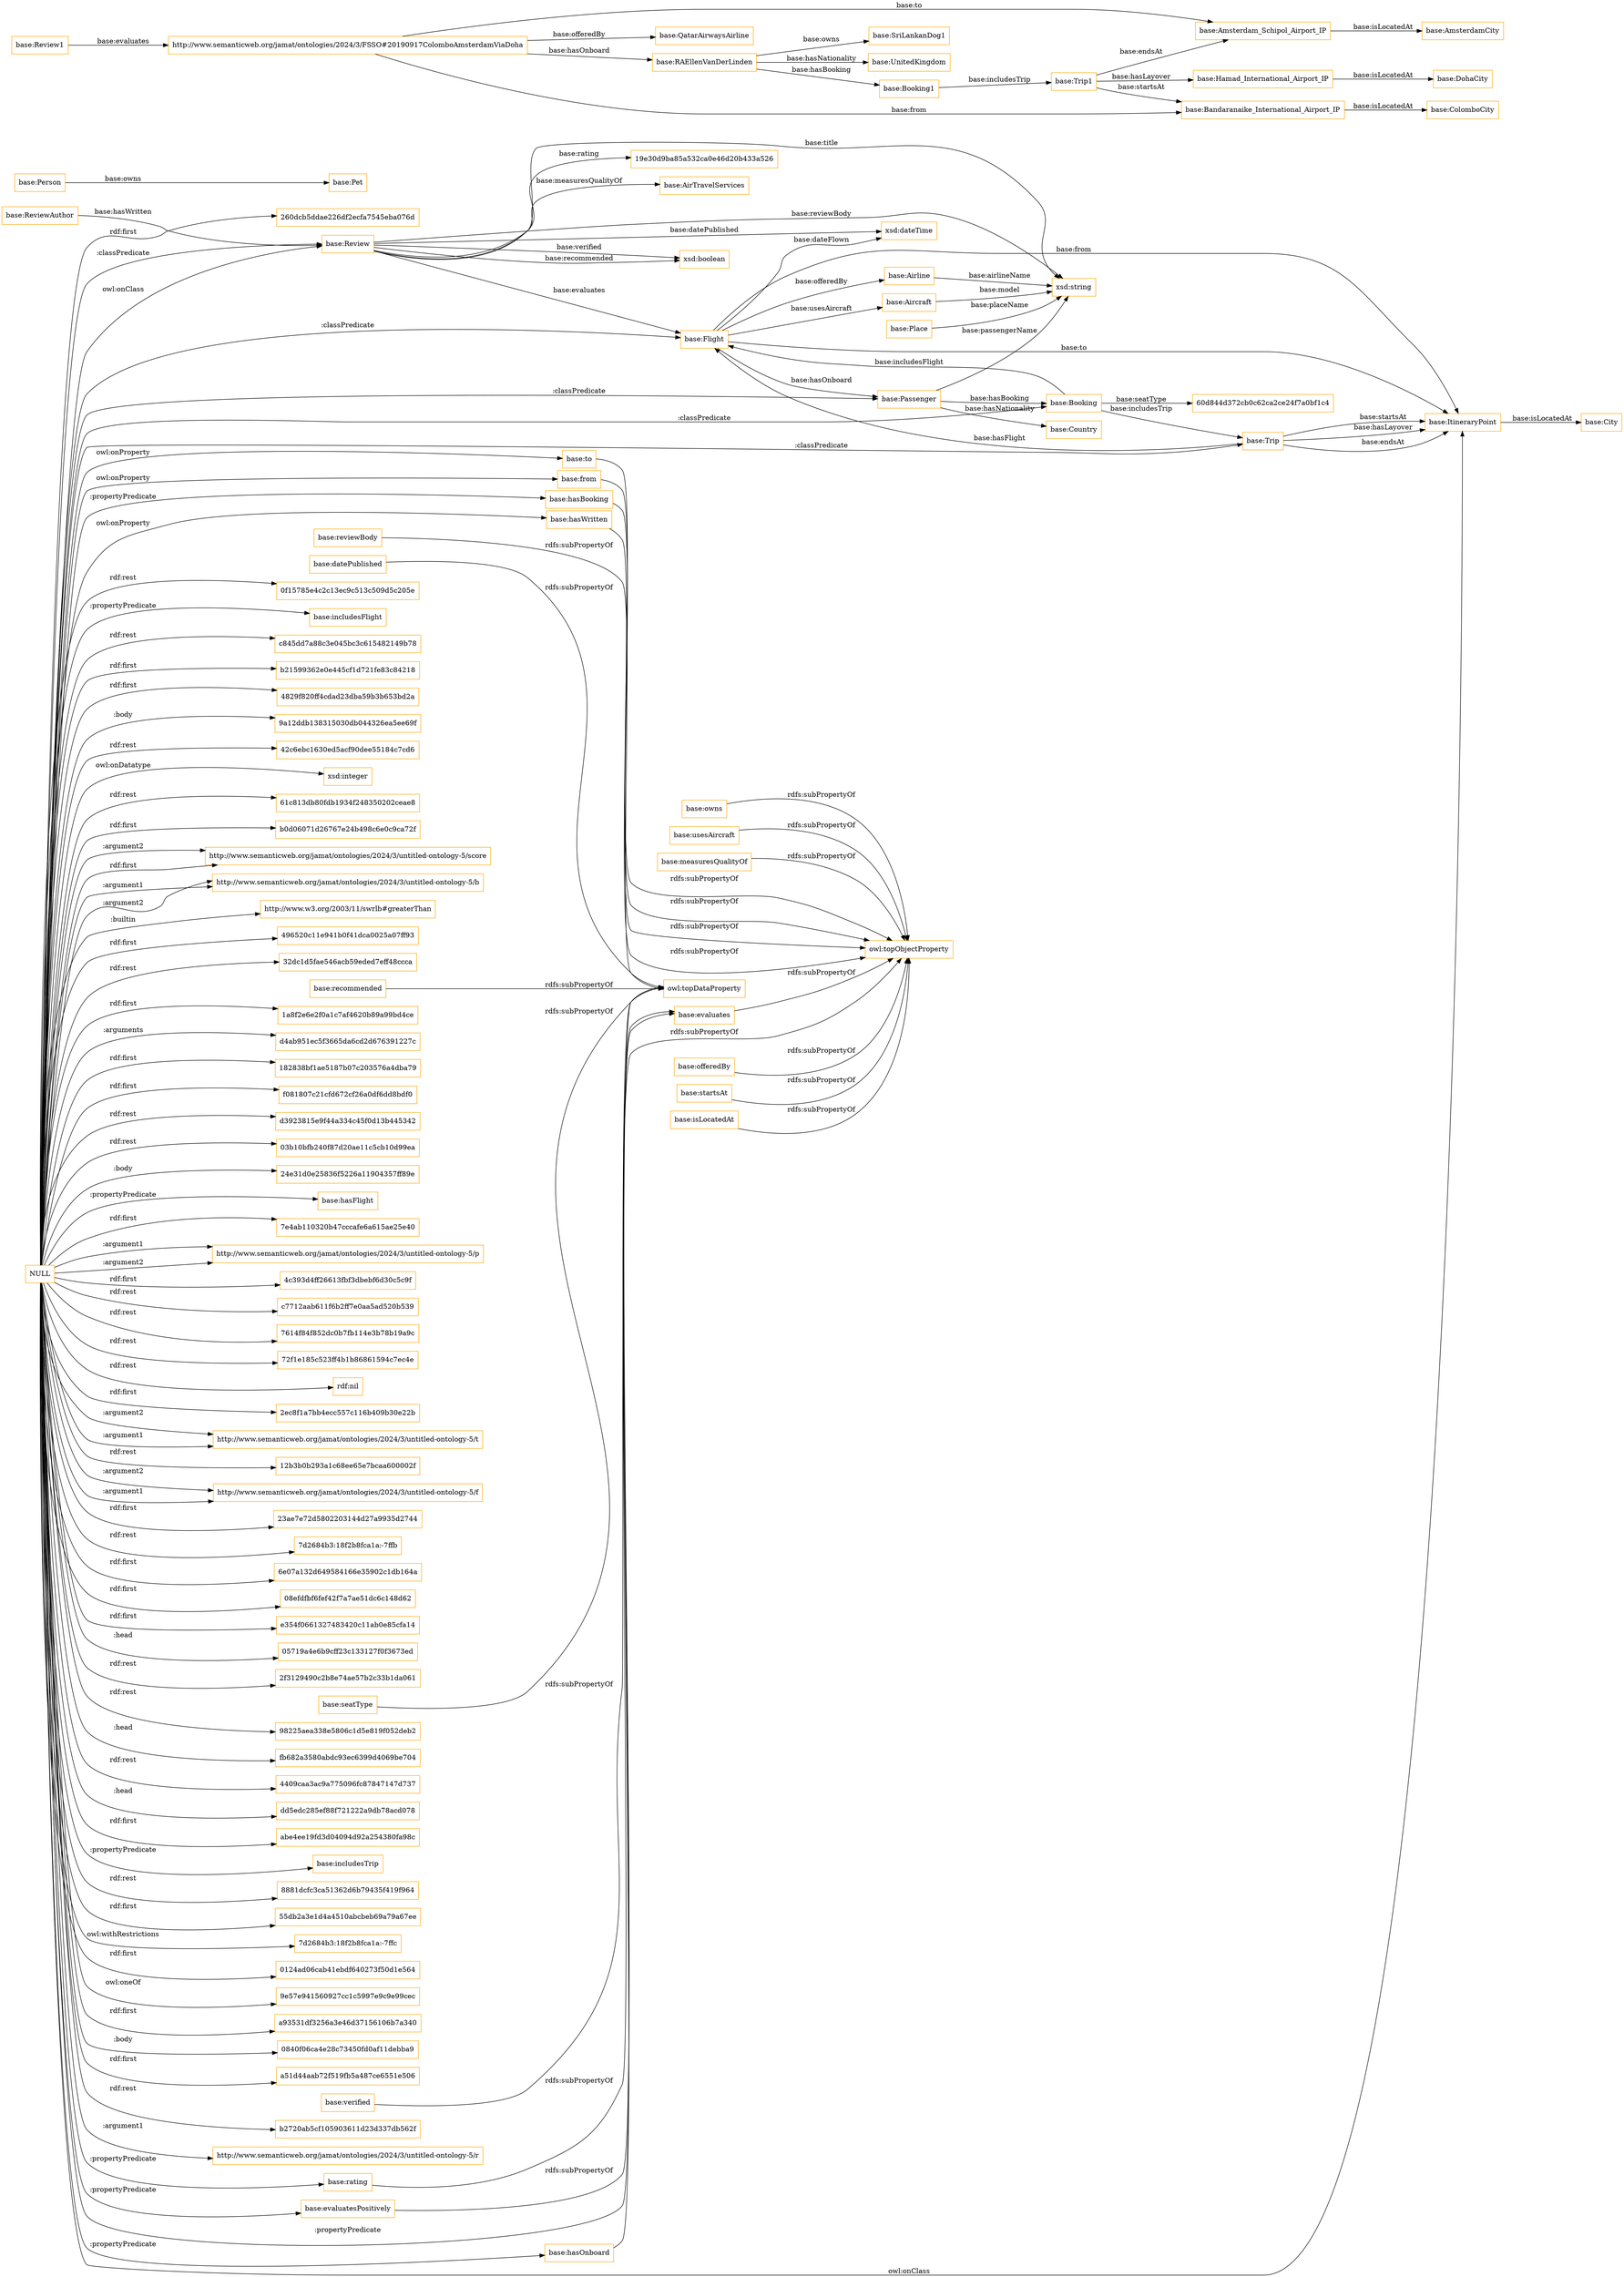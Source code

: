 digraph ar2dtool_diagram { 
rankdir=LR;
size="1501"
node [shape = rectangle, color="orange"]; "base:ReviewAuthor" "base:City" "base:Passenger" "base:Aircraft" "base:Trip" "base:Place" "base:Person" "base:Flight" "base:Pet" "base:Review" "base:ItineraryPoint" "base:Airline" "base:Booking" "base:Country" "base:AirTravelServices" ; /*classes style*/
	"base:to" -> "owl:topObjectProperty" [ label = "rdfs:subPropertyOf" ];
	"base:offeredBy" -> "owl:topObjectProperty" [ label = "rdfs:subPropertyOf" ];
	"http://www.semanticweb.org/jamat/ontologies/2024/3/FSSO#20190917ColomboAmsterdamViaDoha" -> "base:Amsterdam_Schipol_Airport_IP" [ label = "base:to" ];
	"http://www.semanticweb.org/jamat/ontologies/2024/3/FSSO#20190917ColomboAmsterdamViaDoha" -> "base:QatarAirwaysAirline" [ label = "base:offeredBy" ];
	"http://www.semanticweb.org/jamat/ontologies/2024/3/FSSO#20190917ColomboAmsterdamViaDoha" -> "base:RAEllenVanDerLinden" [ label = "base:hasOnboard" ];
	"http://www.semanticweb.org/jamat/ontologies/2024/3/FSSO#20190917ColomboAmsterdamViaDoha" -> "base:Bandaranaike_International_Airport_IP" [ label = "base:from" ];
	"base:seatType" -> "owl:topDataProperty" [ label = "rdfs:subPropertyOf" ];
	"base:verified" -> "owl:topDataProperty" [ label = "rdfs:subPropertyOf" ];
	"base:reviewBody" -> "owl:topDataProperty" [ label = "rdfs:subPropertyOf" ];
	"base:rating" -> "owl:topDataProperty" [ label = "rdfs:subPropertyOf" ];
	"base:startsAt" -> "owl:topObjectProperty" [ label = "rdfs:subPropertyOf" ];
	"base:Trip1" -> "base:Bandaranaike_International_Airport_IP" [ label = "base:startsAt" ];
	"base:Trip1" -> "base:Hamad_International_Airport_IP" [ label = "base:hasLayover" ];
	"base:Trip1" -> "base:Amsterdam_Schipol_Airport_IP" [ label = "base:endsAt" ];
	"base:Amsterdam_Schipol_Airport_IP" -> "base:AmsterdamCity" [ label = "base:isLocatedAt" ];
	"base:Booking1" -> "base:Trip1" [ label = "base:includesTrip" ];
	"base:Hamad_International_Airport_IP" -> "base:DohaCity" [ label = "base:isLocatedAt" ];
	"base:from" -> "owl:topObjectProperty" [ label = "rdfs:subPropertyOf" ];
	"base:evaluates" -> "owl:topObjectProperty" [ label = "rdfs:subPropertyOf" ];
	"base:datePublished" -> "owl:topDataProperty" [ label = "rdfs:subPropertyOf" ];
	"base:Bandaranaike_International_Airport_IP" -> "base:ColomboCity" [ label = "base:isLocatedAt" ];
	"base:hasBooking" -> "owl:topObjectProperty" [ label = "rdfs:subPropertyOf" ];
	"NULL" -> "0f15785e4c2c13ec9c513c509d5c205e" [ label = "rdf:rest" ];
	"NULL" -> "base:includesFlight" [ label = ":propertyPredicate" ];
	"NULL" -> "c845dd7a88c3e045bc3c615482149b78" [ label = "rdf:rest" ];
	"NULL" -> "b21599362e0e445cf1d721fe83c84218" [ label = "rdf:first" ];
	"NULL" -> "4829f820ff4cdad23dba59b3b653bd2a" [ label = "rdf:first" ];
	"NULL" -> "9a12ddb138315030db044326ea5ee69f" [ label = ":body" ];
	"NULL" -> "42c6ebc1630ed5acf90dee55184c7cd6" [ label = "rdf:rest" ];
	"NULL" -> "xsd:integer" [ label = "owl:onDatatype" ];
	"NULL" -> "61c813db80fdb1934f248350202ceae8" [ label = "rdf:rest" ];
	"NULL" -> "b0d06071d26767e24b498c6e0c9ca72f" [ label = "rdf:first" ];
	"NULL" -> "http://www.semanticweb.org/jamat/ontologies/2024/3/untitled-ontology-5/score" [ label = ":argument2" ];
	"NULL" -> "base:from" [ label = "owl:onProperty" ];
	"NULL" -> "http://www.semanticweb.org/jamat/ontologies/2024/3/untitled-ontology-5/b" [ label = ":argument1" ];
	"NULL" -> "http://www.w3.org/2003/11/swrlb#greaterThan" [ label = ":builtin" ];
	"NULL" -> "496520c11e941b0f41dca0025a07ff93" [ label = "rdf:first" ];
	"NULL" -> "32dc1d5fae546acb59eded7eff48ccca" [ label = "rdf:rest" ];
	"NULL" -> "base:Passenger" [ label = ":classPredicate" ];
	"NULL" -> "base:hasWritten" [ label = "owl:onProperty" ];
	"NULL" -> "base:Trip" [ label = ":classPredicate" ];
	"NULL" -> "1a8f2e6e2f0a1c7af4620b89a99bd4ce" [ label = "rdf:first" ];
	"NULL" -> "d4ab951ec5f3665da6cd2d676391227c" [ label = ":arguments" ];
	"NULL" -> "182838bf1ae5187b07c203576a4dba79" [ label = "rdf:first" ];
	"NULL" -> "f081807c21cfd672cf26a0df6dd8bdf0" [ label = "rdf:first" ];
	"NULL" -> "d3923815e9f44a334c45f0d13b445342" [ label = "rdf:rest" ];
	"NULL" -> "03b10bfb240f87d20ae11c5cb10d99ea" [ label = "rdf:rest" ];
	"NULL" -> "24e31d0e25836f5226a11904357ff89e" [ label = ":body" ];
	"NULL" -> "base:hasFlight" [ label = ":propertyPredicate" ];
	"NULL" -> "7e4ab110320b47cccafe6a615ae25e40" [ label = "rdf:first" ];
	"NULL" -> "http://www.semanticweb.org/jamat/ontologies/2024/3/untitled-ontology-5/p" [ label = ":argument2" ];
	"NULL" -> "4c393d4ff26613fbf3dbebf6d30c5c9f" [ label = "rdf:first" ];
	"NULL" -> "base:ItineraryPoint" [ label = "owl:onClass" ];
	"NULL" -> "base:evaluates" [ label = ":propertyPredicate" ];
	"NULL" -> "c7712aab611f6b2ff7e0aa5ad520b539" [ label = "rdf:rest" ];
	"NULL" -> "base:Review" [ label = "owl:onClass" ];
	"NULL" -> "7614f84f852dc0b7fb114e3b78b19a9c" [ label = "rdf:rest" ];
	"NULL" -> "72f1e185c523ff4b1b86861594c7ec4e" [ label = "rdf:rest" ];
	"NULL" -> "rdf:nil" [ label = "rdf:rest" ];
	"NULL" -> "base:Review" [ label = ":classPredicate" ];
	"NULL" -> "2ec8f1a7bb4ecc557c116b409b30e22b" [ label = "rdf:first" ];
	"NULL" -> "http://www.semanticweb.org/jamat/ontologies/2024/3/untitled-ontology-5/t" [ label = ":argument1" ];
	"NULL" -> "12b3b0b293a1c68ee65e7bcaa600002f" [ label = "rdf:rest" ];
	"NULL" -> "http://www.semanticweb.org/jamat/ontologies/2024/3/untitled-ontology-5/f" [ label = ":argument1" ];
	"NULL" -> "base:Booking" [ label = ":classPredicate" ];
	"NULL" -> "http://www.semanticweb.org/jamat/ontologies/2024/3/untitled-ontology-5/f" [ label = ":argument2" ];
	"NULL" -> "23ae7e72d5802203144d27a9935d2744" [ label = "rdf:first" ];
	"NULL" -> "7d2684b3:18f2b8fca1a:-7ffb" [ label = "rdf:rest" ];
	"NULL" -> "6e07a132d649584166e35902c1db164a" [ label = "rdf:first" ];
	"NULL" -> "http://www.semanticweb.org/jamat/ontologies/2024/3/untitled-ontology-5/b" [ label = ":argument2" ];
	"NULL" -> "08efdfbf6fef42f7a7ae51dc6c148d62" [ label = "rdf:first" ];
	"NULL" -> "e354f0661327483420c11ab0e85cfa14" [ label = "rdf:first" ];
	"NULL" -> "05719a4e6b9cff23c133127f0f3673ed" [ label = ":head" ];
	"NULL" -> "2f3129490c2b8e74ae57b2c33b1da061" [ label = "rdf:rest" ];
	"NULL" -> "base:hasBooking" [ label = ":propertyPredicate" ];
	"NULL" -> "base:Flight" [ label = ":classPredicate" ];
	"NULL" -> "base:hasOnboard" [ label = ":propertyPredicate" ];
	"NULL" -> "98225aea338e5806c1d5e819f052deb2" [ label = "rdf:rest" ];
	"NULL" -> "http://www.semanticweb.org/jamat/ontologies/2024/3/untitled-ontology-5/p" [ label = ":argument1" ];
	"NULL" -> "fb682a3580abdc93ec6399d4069be704" [ label = ":head" ];
	"NULL" -> "4409caa3ac9a775096fc87847147d737" [ label = "rdf:rest" ];
	"NULL" -> "dd5edc285ef88f721222a9db78acd078" [ label = ":head" ];
	"NULL" -> "abe4ee19fd3d04094d92a254380fa98c" [ label = "rdf:first" ];
	"NULL" -> "http://www.semanticweb.org/jamat/ontologies/2024/3/untitled-ontology-5/t" [ label = ":argument2" ];
	"NULL" -> "base:includesTrip" [ label = ":propertyPredicate" ];
	"NULL" -> "8881dcfc3ca51362d6b79435f419f964" [ label = "rdf:rest" ];
	"NULL" -> "55db2a3e1d4a4510abcbeb69a79a67ee" [ label = "rdf:first" ];
	"NULL" -> "7d2684b3:18f2b8fca1a:-7ffc" [ label = "owl:withRestrictions" ];
	"NULL" -> "0124ad06cab41ebdf640273f50d1e564" [ label = "rdf:first" ];
	"NULL" -> "9e57e941560927cc1c5997e9c9e99cec" [ label = "owl:oneOf" ];
	"NULL" -> "a93531df3256a3e46d37156106b7a340" [ label = "rdf:first" ];
	"NULL" -> "http://www.semanticweb.org/jamat/ontologies/2024/3/untitled-ontology-5/score" [ label = "rdf:first" ];
	"NULL" -> "0840f06ca4e28c73450fd0af11debba9" [ label = ":body" ];
	"NULL" -> "base:to" [ label = "owl:onProperty" ];
	"NULL" -> "a51d44aab72f519fb5a487ce6551e506" [ label = "rdf:first" ];
	"NULL" -> "base:evaluatesPositively" [ label = ":propertyPredicate" ];
	"NULL" -> "base:rating" [ label = ":propertyPredicate" ];
	"NULL" -> "b2720ab5cf105903611d23d337db562f" [ label = "rdf:rest" ];
	"NULL" -> "http://www.semanticweb.org/jamat/ontologies/2024/3/untitled-ontology-5/r" [ label = ":argument1" ];
	"NULL" -> "260dcb5ddae226df2ecfa7545eba076d" [ label = "rdf:first" ];
	"base:RAEllenVanDerLinden" -> "base:SriLankanDog1" [ label = "base:owns" ];
	"base:RAEllenVanDerLinden" -> "base:UnitedKingdom" [ label = "base:hasNationality" ];
	"base:RAEllenVanDerLinden" -> "base:Booking1" [ label = "base:hasBooking" ];
	"base:recommended" -> "owl:topDataProperty" [ label = "rdfs:subPropertyOf" ];
	"base:isLocatedAt" -> "owl:topObjectProperty" [ label = "rdfs:subPropertyOf" ];
	"base:Review1" -> "http://www.semanticweb.org/jamat/ontologies/2024/3/FSSO#20190917ColomboAmsterdamViaDoha" [ label = "base:evaluates" ];
	"base:evaluatesPositively" -> "base:evaluates" [ label = "rdfs:subPropertyOf" ];
	"base:hasOnboard" -> "owl:topObjectProperty" [ label = "rdfs:subPropertyOf" ];
	"base:owns" -> "owl:topObjectProperty" [ label = "rdfs:subPropertyOf" ];
	"base:hasWritten" -> "owl:topObjectProperty" [ label = "rdfs:subPropertyOf" ];
	"base:usesAircraft" -> "owl:topObjectProperty" [ label = "rdfs:subPropertyOf" ];
	"base:measuresQualityOf" -> "owl:topObjectProperty" [ label = "rdfs:subPropertyOf" ];
	"base:Flight" -> "base:Aircraft" [ label = "base:usesAircraft" ];
	"base:Passenger" -> "xsd:string" [ label = "base:passengerName" ];
	"base:Review" -> "xsd:string" [ label = "base:title" ];
	"base:Place" -> "xsd:string" [ label = "base:placeName" ];
	"base:Review" -> "xsd:boolean" [ label = "base:recommended" ];
	"base:Trip" -> "base:ItineraryPoint" [ label = "base:hasLayover" ];
	"base:Booking" -> "60d844d372cb0c62ca2ce24f7a0bf1c4" [ label = "base:seatType" ];
	"base:Flight" -> "base:ItineraryPoint" [ label = "base:from" ];
	"base:Flight" -> "xsd:dateTime" [ label = "base:dateFlown" ];
	"base:Booking" -> "base:Flight" [ label = "base:includesFlight" ];
	"base:Review" -> "xsd:string" [ label = "base:reviewBody" ];
	"base:Aircraft" -> "xsd:string" [ label = "base:model" ];
	"base:Review" -> "xsd:dateTime" [ label = "base:datePublished" ];
	"base:Flight" -> "base:Passenger" [ label = "base:hasOnboard" ];
	"base:Review" -> "19e30d9ba85a532ca0e46d20b433a526" [ label = "base:rating" ];
	"base:Person" -> "base:Pet" [ label = "base:owns" ];
	"base:Trip" -> "base:Flight" [ label = "base:hasFlight" ];
	"base:Flight" -> "base:ItineraryPoint" [ label = "base:to" ];
	"base:Airline" -> "xsd:string" [ label = "base:airlineName" ];
	"base:ItineraryPoint" -> "base:City" [ label = "base:isLocatedAt" ];
	"base:Flight" -> "base:Airline" [ label = "base:offeredBy" ];
	"base:Review" -> "base:AirTravelServices" [ label = "base:measuresQualityOf" ];
	"base:ReviewAuthor" -> "base:Review" [ label = "base:hasWritten" ];
	"base:Review" -> "xsd:boolean" [ label = "base:verified" ];
	"base:Booking" -> "base:Trip" [ label = "base:includesTrip" ];
	"base:Trip" -> "base:ItineraryPoint" [ label = "base:endsAt" ];
	"base:Passenger" -> "base:Booking" [ label = "base:hasBooking" ];
	"base:Review" -> "base:Flight" [ label = "base:evaluates" ];
	"base:Passenger" -> "base:Country" [ label = "base:hasNationality" ];
	"base:Trip" -> "base:ItineraryPoint" [ label = "base:startsAt" ];

}
